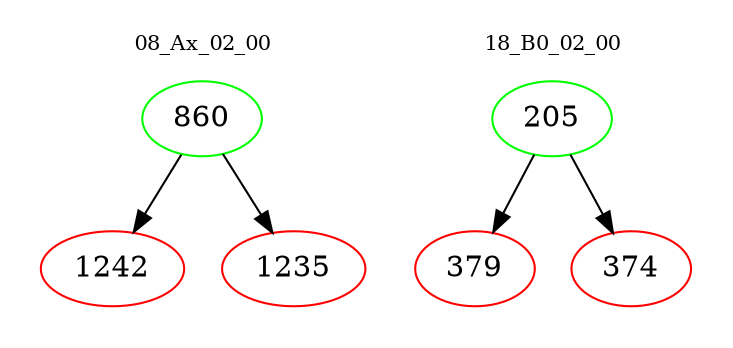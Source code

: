 digraph{
subgraph cluster_0 {
color = white
label = "08_Ax_02_00";
fontsize=10;
T0_860 [label="860", color="green"]
T0_860 -> T0_1242 [color="black"]
T0_1242 [label="1242", color="red"]
T0_860 -> T0_1235 [color="black"]
T0_1235 [label="1235", color="red"]
}
subgraph cluster_1 {
color = white
label = "18_B0_02_00";
fontsize=10;
T1_205 [label="205", color="green"]
T1_205 -> T1_379 [color="black"]
T1_379 [label="379", color="red"]
T1_205 -> T1_374 [color="black"]
T1_374 [label="374", color="red"]
}
}
